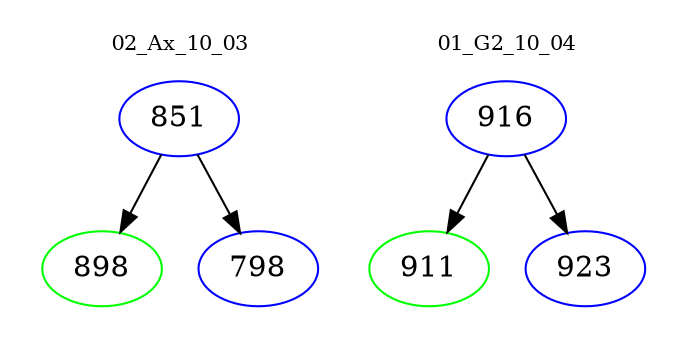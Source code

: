 digraph{
subgraph cluster_0 {
color = white
label = "02_Ax_10_03";
fontsize=10;
T0_851 [label="851", color="blue"]
T0_851 -> T0_898 [color="black"]
T0_898 [label="898", color="green"]
T0_851 -> T0_798 [color="black"]
T0_798 [label="798", color="blue"]
}
subgraph cluster_1 {
color = white
label = "01_G2_10_04";
fontsize=10;
T1_916 [label="916", color="blue"]
T1_916 -> T1_911 [color="black"]
T1_911 [label="911", color="green"]
T1_916 -> T1_923 [color="black"]
T1_923 [label="923", color="blue"]
}
}
